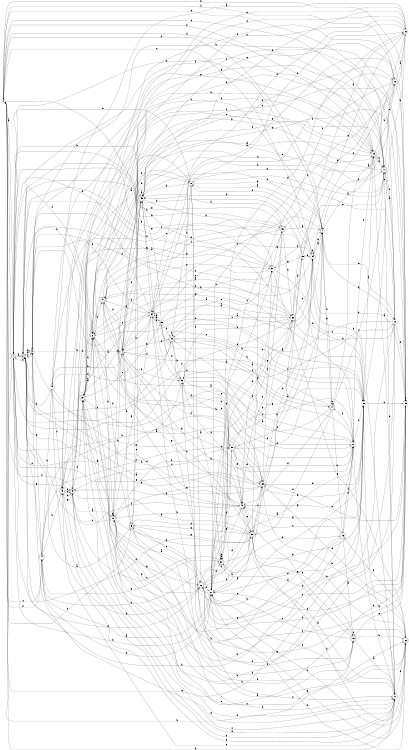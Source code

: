 digraph n37_2 {
__start0 [label="" shape="none"];

rankdir=LR;
size="8,5";

s0 [style="filled", color="black", fillcolor="white" shape="circle", label="0"];
s1 [style="rounded,filled", color="black", fillcolor="white" shape="doublecircle", label="1"];
s2 [style="rounded,filled", color="black", fillcolor="white" shape="doublecircle", label="2"];
s3 [style="filled", color="black", fillcolor="white" shape="circle", label="3"];
s4 [style="filled", color="black", fillcolor="white" shape="circle", label="4"];
s5 [style="rounded,filled", color="black", fillcolor="white" shape="doublecircle", label="5"];
s6 [style="rounded,filled", color="black", fillcolor="white" shape="doublecircle", label="6"];
s7 [style="filled", color="black", fillcolor="white" shape="circle", label="7"];
s8 [style="filled", color="black", fillcolor="white" shape="circle", label="8"];
s9 [style="rounded,filled", color="black", fillcolor="white" shape="doublecircle", label="9"];
s10 [style="filled", color="black", fillcolor="white" shape="circle", label="10"];
s11 [style="rounded,filled", color="black", fillcolor="white" shape="doublecircle", label="11"];
s12 [style="filled", color="black", fillcolor="white" shape="circle", label="12"];
s13 [style="rounded,filled", color="black", fillcolor="white" shape="doublecircle", label="13"];
s14 [style="rounded,filled", color="black", fillcolor="white" shape="doublecircle", label="14"];
s15 [style="rounded,filled", color="black", fillcolor="white" shape="doublecircle", label="15"];
s16 [style="rounded,filled", color="black", fillcolor="white" shape="doublecircle", label="16"];
s17 [style="filled", color="black", fillcolor="white" shape="circle", label="17"];
s18 [style="rounded,filled", color="black", fillcolor="white" shape="doublecircle", label="18"];
s19 [style="rounded,filled", color="black", fillcolor="white" shape="doublecircle", label="19"];
s20 [style="filled", color="black", fillcolor="white" shape="circle", label="20"];
s21 [style="filled", color="black", fillcolor="white" shape="circle", label="21"];
s22 [style="rounded,filled", color="black", fillcolor="white" shape="doublecircle", label="22"];
s23 [style="filled", color="black", fillcolor="white" shape="circle", label="23"];
s24 [style="rounded,filled", color="black", fillcolor="white" shape="doublecircle", label="24"];
s25 [style="filled", color="black", fillcolor="white" shape="circle", label="25"];
s26 [style="rounded,filled", color="black", fillcolor="white" shape="doublecircle", label="26"];
s27 [style="filled", color="black", fillcolor="white" shape="circle", label="27"];
s28 [style="filled", color="black", fillcolor="white" shape="circle", label="28"];
s29 [style="filled", color="black", fillcolor="white" shape="circle", label="29"];
s30 [style="rounded,filled", color="black", fillcolor="white" shape="doublecircle", label="30"];
s31 [style="filled", color="black", fillcolor="white" shape="circle", label="31"];
s32 [style="rounded,filled", color="black", fillcolor="white" shape="doublecircle", label="32"];
s33 [style="filled", color="black", fillcolor="white" shape="circle", label="33"];
s34 [style="filled", color="black", fillcolor="white" shape="circle", label="34"];
s35 [style="filled", color="black", fillcolor="white" shape="circle", label="35"];
s36 [style="filled", color="black", fillcolor="white" shape="circle", label="36"];
s37 [style="rounded,filled", color="black", fillcolor="white" shape="doublecircle", label="37"];
s38 [style="rounded,filled", color="black", fillcolor="white" shape="doublecircle", label="38"];
s39 [style="rounded,filled", color="black", fillcolor="white" shape="doublecircle", label="39"];
s40 [style="filled", color="black", fillcolor="white" shape="circle", label="40"];
s41 [style="rounded,filled", color="black", fillcolor="white" shape="doublecircle", label="41"];
s42 [style="rounded,filled", color="black", fillcolor="white" shape="doublecircle", label="42"];
s43 [style="rounded,filled", color="black", fillcolor="white" shape="doublecircle", label="43"];
s44 [style="rounded,filled", color="black", fillcolor="white" shape="doublecircle", label="44"];
s45 [style="filled", color="black", fillcolor="white" shape="circle", label="45"];
s0 -> s1 [label="a"];
s0 -> s5 [label="b"];
s0 -> s7 [label="c"];
s0 -> s44 [label="d"];
s0 -> s11 [label="e"];
s0 -> s18 [label="f"];
s0 -> s9 [label="g"];
s0 -> s33 [label="h"];
s1 -> s2 [label="a"];
s1 -> s43 [label="b"];
s1 -> s31 [label="c"];
s1 -> s26 [label="d"];
s1 -> s23 [label="e"];
s1 -> s27 [label="f"];
s1 -> s36 [label="g"];
s1 -> s21 [label="h"];
s2 -> s3 [label="a"];
s2 -> s3 [label="b"];
s2 -> s13 [label="c"];
s2 -> s27 [label="d"];
s2 -> s32 [label="e"];
s2 -> s18 [label="f"];
s2 -> s23 [label="g"];
s2 -> s6 [label="h"];
s3 -> s2 [label="a"];
s3 -> s4 [label="b"];
s3 -> s28 [label="c"];
s3 -> s1 [label="d"];
s3 -> s18 [label="e"];
s3 -> s34 [label="f"];
s3 -> s44 [label="g"];
s3 -> s25 [label="h"];
s4 -> s5 [label="a"];
s4 -> s14 [label="b"];
s4 -> s30 [label="c"];
s4 -> s41 [label="d"];
s4 -> s25 [label="e"];
s4 -> s43 [label="f"];
s4 -> s13 [label="g"];
s4 -> s45 [label="h"];
s5 -> s2 [label="a"];
s5 -> s6 [label="b"];
s5 -> s43 [label="c"];
s5 -> s17 [label="d"];
s5 -> s26 [label="e"];
s5 -> s19 [label="f"];
s5 -> s30 [label="g"];
s5 -> s28 [label="h"];
s6 -> s7 [label="a"];
s6 -> s8 [label="b"];
s6 -> s39 [label="c"];
s6 -> s27 [label="d"];
s6 -> s16 [label="e"];
s6 -> s1 [label="f"];
s6 -> s26 [label="g"];
s6 -> s41 [label="h"];
s7 -> s8 [label="a"];
s7 -> s1 [label="b"];
s7 -> s34 [label="c"];
s7 -> s38 [label="d"];
s7 -> s12 [label="e"];
s7 -> s42 [label="f"];
s7 -> s12 [label="g"];
s7 -> s14 [label="h"];
s8 -> s9 [label="a"];
s8 -> s20 [label="b"];
s8 -> s17 [label="c"];
s8 -> s43 [label="d"];
s8 -> s1 [label="e"];
s8 -> s26 [label="f"];
s8 -> s7 [label="g"];
s8 -> s6 [label="h"];
s9 -> s10 [label="a"];
s9 -> s30 [label="b"];
s9 -> s17 [label="c"];
s9 -> s39 [label="d"];
s9 -> s17 [label="e"];
s9 -> s1 [label="f"];
s9 -> s42 [label="g"];
s9 -> s11 [label="h"];
s10 -> s11 [label="a"];
s10 -> s4 [label="b"];
s10 -> s9 [label="c"];
s10 -> s37 [label="d"];
s10 -> s28 [label="e"];
s10 -> s22 [label="f"];
s10 -> s10 [label="g"];
s10 -> s38 [label="h"];
s11 -> s12 [label="a"];
s11 -> s34 [label="b"];
s11 -> s0 [label="c"];
s11 -> s8 [label="d"];
s11 -> s19 [label="e"];
s11 -> s4 [label="f"];
s11 -> s39 [label="g"];
s11 -> s17 [label="h"];
s12 -> s13 [label="a"];
s12 -> s39 [label="b"];
s12 -> s42 [label="c"];
s12 -> s25 [label="d"];
s12 -> s10 [label="e"];
s12 -> s11 [label="f"];
s12 -> s33 [label="g"];
s12 -> s39 [label="h"];
s13 -> s14 [label="a"];
s13 -> s36 [label="b"];
s13 -> s33 [label="c"];
s13 -> s4 [label="d"];
s13 -> s31 [label="e"];
s13 -> s13 [label="f"];
s13 -> s28 [label="g"];
s13 -> s23 [label="h"];
s14 -> s6 [label="a"];
s14 -> s15 [label="b"];
s14 -> s11 [label="c"];
s14 -> s30 [label="d"];
s14 -> s14 [label="e"];
s14 -> s40 [label="f"];
s14 -> s7 [label="g"];
s14 -> s35 [label="h"];
s15 -> s16 [label="a"];
s15 -> s2 [label="b"];
s15 -> s40 [label="c"];
s15 -> s27 [label="d"];
s15 -> s5 [label="e"];
s15 -> s27 [label="f"];
s15 -> s40 [label="g"];
s15 -> s39 [label="h"];
s16 -> s17 [label="a"];
s16 -> s22 [label="b"];
s16 -> s21 [label="c"];
s16 -> s37 [label="d"];
s16 -> s25 [label="e"];
s16 -> s16 [label="f"];
s16 -> s40 [label="g"];
s16 -> s0 [label="h"];
s17 -> s18 [label="a"];
s17 -> s27 [label="b"];
s17 -> s42 [label="c"];
s17 -> s22 [label="d"];
s17 -> s3 [label="e"];
s17 -> s21 [label="f"];
s17 -> s24 [label="g"];
s17 -> s0 [label="h"];
s18 -> s7 [label="a"];
s18 -> s19 [label="b"];
s18 -> s11 [label="c"];
s18 -> s4 [label="d"];
s18 -> s39 [label="e"];
s18 -> s9 [label="f"];
s18 -> s11 [label="g"];
s18 -> s0 [label="h"];
s19 -> s20 [label="a"];
s19 -> s7 [label="b"];
s19 -> s32 [label="c"];
s19 -> s24 [label="d"];
s19 -> s13 [label="e"];
s19 -> s30 [label="f"];
s19 -> s41 [label="g"];
s19 -> s25 [label="h"];
s20 -> s14 [label="a"];
s20 -> s6 [label="b"];
s20 -> s21 [label="c"];
s20 -> s6 [label="d"];
s20 -> s28 [label="e"];
s20 -> s34 [label="f"];
s20 -> s33 [label="g"];
s20 -> s6 [label="h"];
s21 -> s10 [label="a"];
s21 -> s22 [label="b"];
s21 -> s32 [label="c"];
s21 -> s24 [label="d"];
s21 -> s37 [label="e"];
s21 -> s33 [label="f"];
s21 -> s23 [label="g"];
s21 -> s44 [label="h"];
s22 -> s10 [label="a"];
s22 -> s21 [label="b"];
s22 -> s6 [label="c"];
s22 -> s23 [label="d"];
s22 -> s21 [label="e"];
s22 -> s15 [label="f"];
s22 -> s34 [label="g"];
s22 -> s30 [label="h"];
s23 -> s24 [label="a"];
s23 -> s22 [label="b"];
s23 -> s31 [label="c"];
s23 -> s9 [label="d"];
s23 -> s28 [label="e"];
s23 -> s4 [label="f"];
s23 -> s10 [label="g"];
s23 -> s36 [label="h"];
s24 -> s7 [label="a"];
s24 -> s7 [label="b"];
s24 -> s0 [label="c"];
s24 -> s25 [label="d"];
s24 -> s8 [label="e"];
s24 -> s24 [label="f"];
s24 -> s6 [label="g"];
s24 -> s43 [label="h"];
s25 -> s0 [label="a"];
s25 -> s25 [label="b"];
s25 -> s26 [label="c"];
s25 -> s21 [label="d"];
s25 -> s23 [label="e"];
s25 -> s0 [label="f"];
s25 -> s43 [label="g"];
s25 -> s26 [label="h"];
s26 -> s27 [label="a"];
s26 -> s30 [label="b"];
s26 -> s25 [label="c"];
s26 -> s25 [label="d"];
s26 -> s23 [label="e"];
s26 -> s21 [label="f"];
s26 -> s39 [label="g"];
s26 -> s40 [label="h"];
s27 -> s13 [label="a"];
s27 -> s28 [label="b"];
s27 -> s18 [label="c"];
s27 -> s3 [label="d"];
s27 -> s6 [label="e"];
s27 -> s14 [label="f"];
s27 -> s40 [label="g"];
s27 -> s9 [label="h"];
s28 -> s18 [label="a"];
s28 -> s25 [label="b"];
s28 -> s29 [label="c"];
s28 -> s21 [label="d"];
s28 -> s0 [label="e"];
s28 -> s3 [label="f"];
s28 -> s17 [label="g"];
s28 -> s3 [label="h"];
s29 -> s20 [label="a"];
s29 -> s30 [label="b"];
s29 -> s2 [label="c"];
s29 -> s23 [label="d"];
s29 -> s11 [label="e"];
s29 -> s24 [label="f"];
s29 -> s31 [label="g"];
s29 -> s1 [label="h"];
s30 -> s21 [label="a"];
s30 -> s22 [label="b"];
s30 -> s23 [label="c"];
s30 -> s5 [label="d"];
s30 -> s16 [label="e"];
s30 -> s2 [label="f"];
s30 -> s5 [label="g"];
s30 -> s3 [label="h"];
s31 -> s3 [label="a"];
s31 -> s27 [label="b"];
s31 -> s4 [label="c"];
s31 -> s2 [label="d"];
s31 -> s22 [label="e"];
s31 -> s7 [label="f"];
s31 -> s32 [label="g"];
s31 -> s21 [label="h"];
s32 -> s7 [label="a"];
s32 -> s33 [label="b"];
s32 -> s40 [label="c"];
s32 -> s41 [label="d"];
s32 -> s40 [label="e"];
s32 -> s41 [label="f"];
s32 -> s2 [label="g"];
s32 -> s43 [label="h"];
s33 -> s34 [label="a"];
s33 -> s29 [label="b"];
s33 -> s24 [label="c"];
s33 -> s36 [label="d"];
s33 -> s21 [label="e"];
s33 -> s21 [label="f"];
s33 -> s41 [label="g"];
s33 -> s36 [label="h"];
s34 -> s35 [label="a"];
s34 -> s1 [label="b"];
s34 -> s6 [label="c"];
s34 -> s16 [label="d"];
s34 -> s19 [label="e"];
s34 -> s41 [label="f"];
s34 -> s10 [label="g"];
s34 -> s4 [label="h"];
s35 -> s24 [label="a"];
s35 -> s34 [label="b"];
s35 -> s31 [label="c"];
s35 -> s27 [label="d"];
s35 -> s36 [label="e"];
s35 -> s13 [label="f"];
s35 -> s43 [label="g"];
s35 -> s34 [label="h"];
s36 -> s37 [label="a"];
s36 -> s43 [label="b"];
s36 -> s12 [label="c"];
s36 -> s27 [label="d"];
s36 -> s23 [label="e"];
s36 -> s16 [label="f"];
s36 -> s28 [label="g"];
s36 -> s8 [label="h"];
s37 -> s37 [label="a"];
s37 -> s15 [label="b"];
s37 -> s9 [label="c"];
s37 -> s37 [label="d"];
s37 -> s38 [label="e"];
s37 -> s20 [label="f"];
s37 -> s28 [label="g"];
s37 -> s44 [label="h"];
s38 -> s39 [label="a"];
s38 -> s1 [label="b"];
s38 -> s7 [label="c"];
s38 -> s23 [label="d"];
s38 -> s40 [label="e"];
s38 -> s37 [label="f"];
s38 -> s28 [label="g"];
s38 -> s33 [label="h"];
s39 -> s6 [label="a"];
s39 -> s25 [label="b"];
s39 -> s6 [label="c"];
s39 -> s19 [label="d"];
s39 -> s35 [label="e"];
s39 -> s18 [label="f"];
s39 -> s34 [label="g"];
s39 -> s17 [label="h"];
s40 -> s3 [label="a"];
s40 -> s10 [label="b"];
s40 -> s41 [label="c"];
s40 -> s36 [label="d"];
s40 -> s30 [label="e"];
s40 -> s2 [label="f"];
s40 -> s4 [label="g"];
s40 -> s17 [label="h"];
s41 -> s33 [label="a"];
s41 -> s42 [label="b"];
s41 -> s31 [label="c"];
s41 -> s43 [label="d"];
s41 -> s27 [label="e"];
s41 -> s36 [label="f"];
s41 -> s40 [label="g"];
s41 -> s10 [label="h"];
s42 -> s34 [label="a"];
s42 -> s9 [label="b"];
s42 -> s17 [label="c"];
s42 -> s9 [label="d"];
s42 -> s24 [label="e"];
s42 -> s17 [label="f"];
s42 -> s11 [label="g"];
s42 -> s9 [label="h"];
s43 -> s43 [label="a"];
s43 -> s31 [label="b"];
s43 -> s18 [label="c"];
s43 -> s18 [label="d"];
s43 -> s20 [label="e"];
s43 -> s4 [label="f"];
s43 -> s34 [label="g"];
s43 -> s12 [label="h"];
s44 -> s21 [label="a"];
s44 -> s45 [label="b"];
s44 -> s0 [label="c"];
s44 -> s2 [label="d"];
s44 -> s37 [label="e"];
s44 -> s38 [label="f"];
s44 -> s38 [label="g"];
s44 -> s42 [label="h"];
s45 -> s20 [label="a"];
s45 -> s2 [label="b"];
s45 -> s28 [label="c"];
s45 -> s40 [label="d"];
s45 -> s32 [label="e"];
s45 -> s42 [label="f"];
s45 -> s26 [label="g"];
s45 -> s18 [label="h"];

}